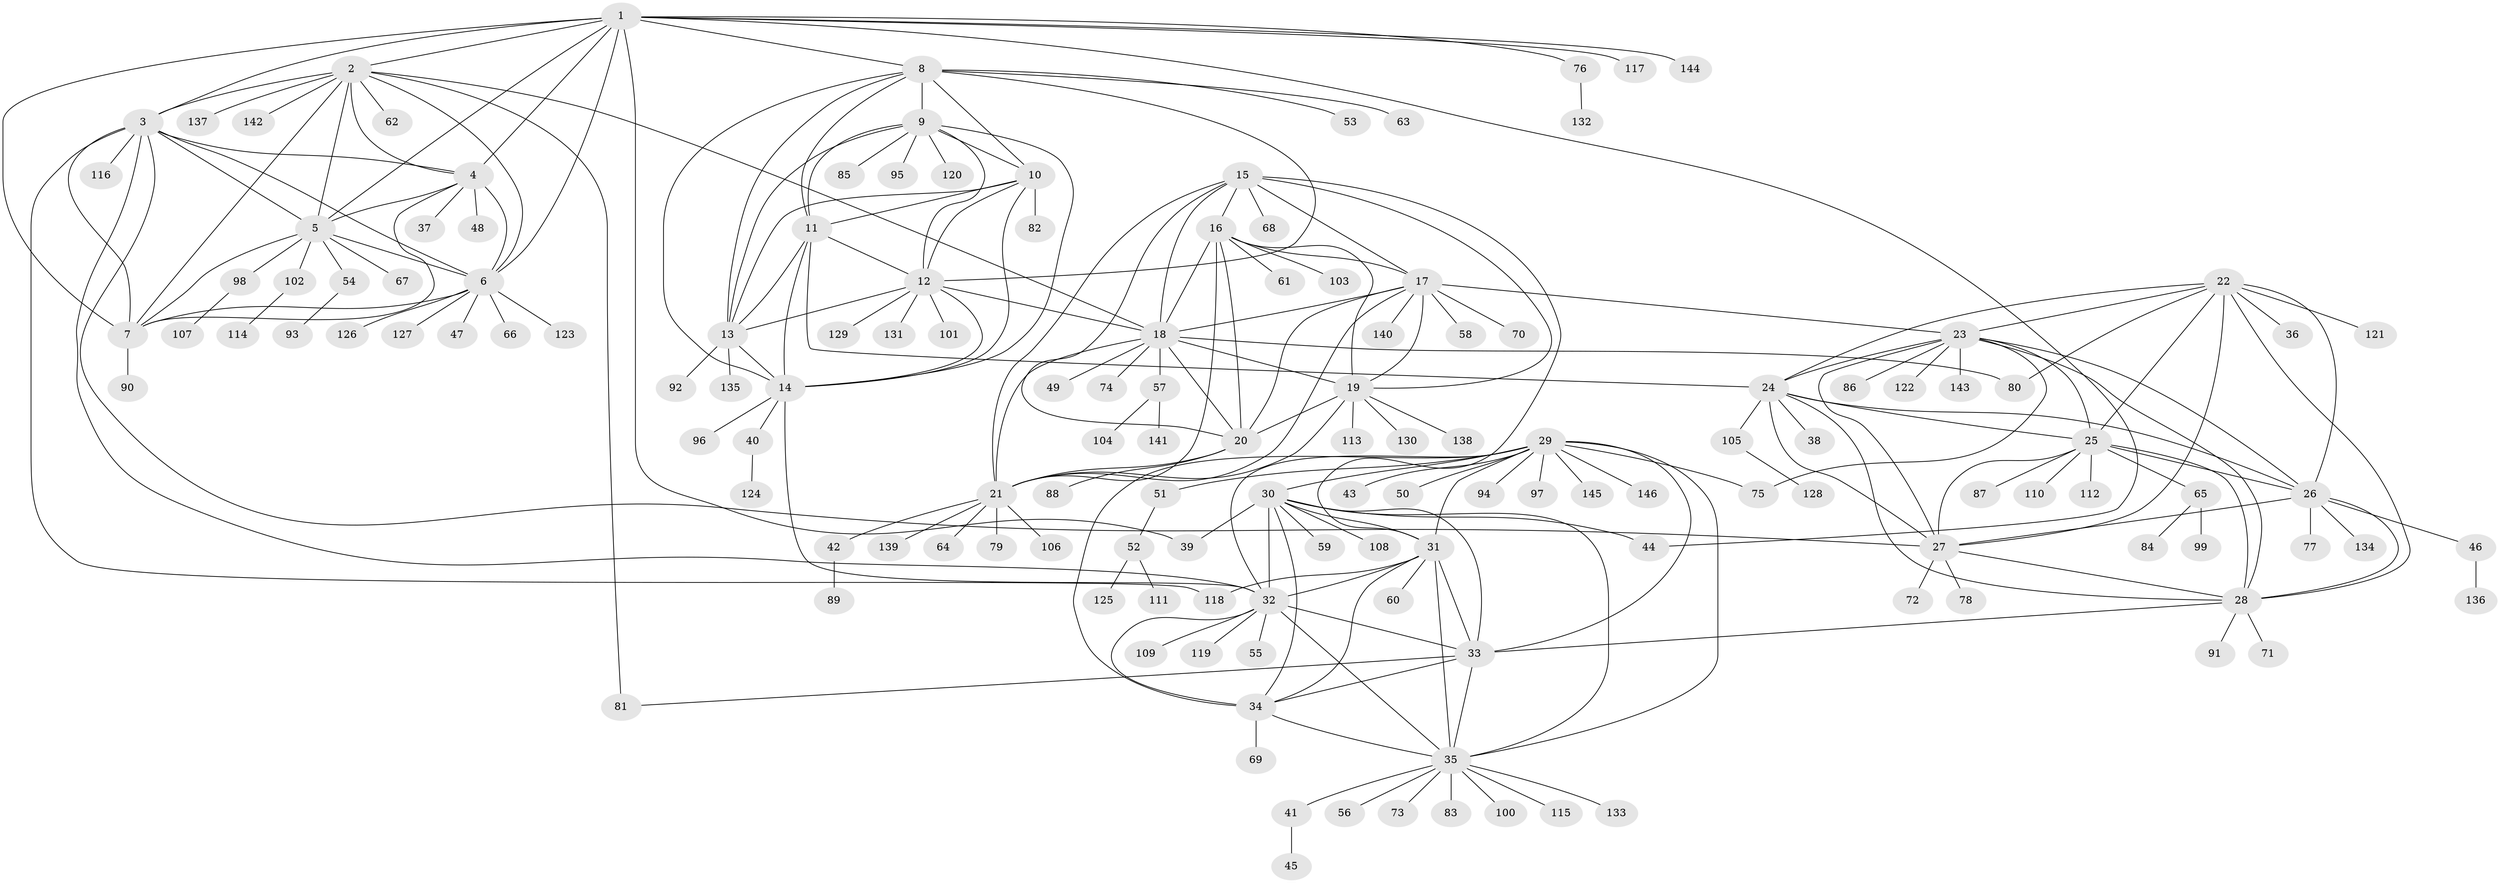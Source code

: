 // coarse degree distribution, {4: 0.022988505747126436, 12: 0.011494252873563218, 7: 0.022988505747126436, 9: 0.011494252873563218, 13: 0.034482758620689655, 5: 0.011494252873563218, 1: 0.8505747126436781, 14: 0.011494252873563218, 2: 0.011494252873563218, 19: 0.011494252873563218}
// Generated by graph-tools (version 1.1) at 2025/57/03/04/25 21:57:43]
// undirected, 146 vertices, 232 edges
graph export_dot {
graph [start="1"]
  node [color=gray90,style=filled];
  1;
  2;
  3;
  4;
  5;
  6;
  7;
  8;
  9;
  10;
  11;
  12;
  13;
  14;
  15;
  16;
  17;
  18;
  19;
  20;
  21;
  22;
  23;
  24;
  25;
  26;
  27;
  28;
  29;
  30;
  31;
  32;
  33;
  34;
  35;
  36;
  37;
  38;
  39;
  40;
  41;
  42;
  43;
  44;
  45;
  46;
  47;
  48;
  49;
  50;
  51;
  52;
  53;
  54;
  55;
  56;
  57;
  58;
  59;
  60;
  61;
  62;
  63;
  64;
  65;
  66;
  67;
  68;
  69;
  70;
  71;
  72;
  73;
  74;
  75;
  76;
  77;
  78;
  79;
  80;
  81;
  82;
  83;
  84;
  85;
  86;
  87;
  88;
  89;
  90;
  91;
  92;
  93;
  94;
  95;
  96;
  97;
  98;
  99;
  100;
  101;
  102;
  103;
  104;
  105;
  106;
  107;
  108;
  109;
  110;
  111;
  112;
  113;
  114;
  115;
  116;
  117;
  118;
  119;
  120;
  121;
  122;
  123;
  124;
  125;
  126;
  127;
  128;
  129;
  130;
  131;
  132;
  133;
  134;
  135;
  136;
  137;
  138;
  139;
  140;
  141;
  142;
  143;
  144;
  145;
  146;
  1 -- 2;
  1 -- 3;
  1 -- 4;
  1 -- 5;
  1 -- 6;
  1 -- 7;
  1 -- 8;
  1 -- 39;
  1 -- 44;
  1 -- 76;
  1 -- 117;
  1 -- 144;
  2 -- 3;
  2 -- 4;
  2 -- 5;
  2 -- 6;
  2 -- 7;
  2 -- 18;
  2 -- 62;
  2 -- 81;
  2 -- 137;
  2 -- 142;
  3 -- 4;
  3 -- 5;
  3 -- 6;
  3 -- 7;
  3 -- 27;
  3 -- 32;
  3 -- 116;
  3 -- 118;
  4 -- 5;
  4 -- 6;
  4 -- 7;
  4 -- 37;
  4 -- 48;
  5 -- 6;
  5 -- 7;
  5 -- 54;
  5 -- 67;
  5 -- 98;
  5 -- 102;
  6 -- 7;
  6 -- 47;
  6 -- 66;
  6 -- 123;
  6 -- 126;
  6 -- 127;
  7 -- 90;
  8 -- 9;
  8 -- 10;
  8 -- 11;
  8 -- 12;
  8 -- 13;
  8 -- 14;
  8 -- 53;
  8 -- 63;
  9 -- 10;
  9 -- 11;
  9 -- 12;
  9 -- 13;
  9 -- 14;
  9 -- 85;
  9 -- 95;
  9 -- 120;
  10 -- 11;
  10 -- 12;
  10 -- 13;
  10 -- 14;
  10 -- 82;
  11 -- 12;
  11 -- 13;
  11 -- 14;
  11 -- 24;
  12 -- 13;
  12 -- 14;
  12 -- 18;
  12 -- 101;
  12 -- 129;
  12 -- 131;
  13 -- 14;
  13 -- 92;
  13 -- 135;
  14 -- 32;
  14 -- 40;
  14 -- 96;
  15 -- 16;
  15 -- 17;
  15 -- 18;
  15 -- 19;
  15 -- 20;
  15 -- 21;
  15 -- 31;
  15 -- 68;
  16 -- 17;
  16 -- 18;
  16 -- 19;
  16 -- 20;
  16 -- 21;
  16 -- 61;
  16 -- 103;
  17 -- 18;
  17 -- 19;
  17 -- 20;
  17 -- 21;
  17 -- 23;
  17 -- 58;
  17 -- 70;
  17 -- 140;
  18 -- 19;
  18 -- 20;
  18 -- 21;
  18 -- 49;
  18 -- 57;
  18 -- 74;
  18 -- 80;
  19 -- 20;
  19 -- 21;
  19 -- 113;
  19 -- 130;
  19 -- 138;
  20 -- 21;
  20 -- 88;
  21 -- 42;
  21 -- 64;
  21 -- 79;
  21 -- 106;
  21 -- 139;
  22 -- 23;
  22 -- 24;
  22 -- 25;
  22 -- 26;
  22 -- 27;
  22 -- 28;
  22 -- 36;
  22 -- 80;
  22 -- 121;
  23 -- 24;
  23 -- 25;
  23 -- 26;
  23 -- 27;
  23 -- 28;
  23 -- 75;
  23 -- 86;
  23 -- 122;
  23 -- 143;
  24 -- 25;
  24 -- 26;
  24 -- 27;
  24 -- 28;
  24 -- 38;
  24 -- 105;
  25 -- 26;
  25 -- 27;
  25 -- 28;
  25 -- 65;
  25 -- 87;
  25 -- 110;
  25 -- 112;
  26 -- 27;
  26 -- 28;
  26 -- 46;
  26 -- 77;
  26 -- 134;
  27 -- 28;
  27 -- 72;
  27 -- 78;
  28 -- 33;
  28 -- 71;
  28 -- 91;
  29 -- 30;
  29 -- 31;
  29 -- 32;
  29 -- 33;
  29 -- 34;
  29 -- 35;
  29 -- 43;
  29 -- 50;
  29 -- 51;
  29 -- 75;
  29 -- 94;
  29 -- 97;
  29 -- 145;
  29 -- 146;
  30 -- 31;
  30 -- 32;
  30 -- 33;
  30 -- 34;
  30 -- 35;
  30 -- 39;
  30 -- 44;
  30 -- 59;
  30 -- 108;
  31 -- 32;
  31 -- 33;
  31 -- 34;
  31 -- 35;
  31 -- 60;
  31 -- 118;
  32 -- 33;
  32 -- 34;
  32 -- 35;
  32 -- 55;
  32 -- 109;
  32 -- 119;
  33 -- 34;
  33 -- 35;
  33 -- 81;
  34 -- 35;
  34 -- 69;
  35 -- 41;
  35 -- 56;
  35 -- 73;
  35 -- 83;
  35 -- 100;
  35 -- 115;
  35 -- 133;
  40 -- 124;
  41 -- 45;
  42 -- 89;
  46 -- 136;
  51 -- 52;
  52 -- 111;
  52 -- 125;
  54 -- 93;
  57 -- 104;
  57 -- 141;
  65 -- 84;
  65 -- 99;
  76 -- 132;
  98 -- 107;
  102 -- 114;
  105 -- 128;
}
